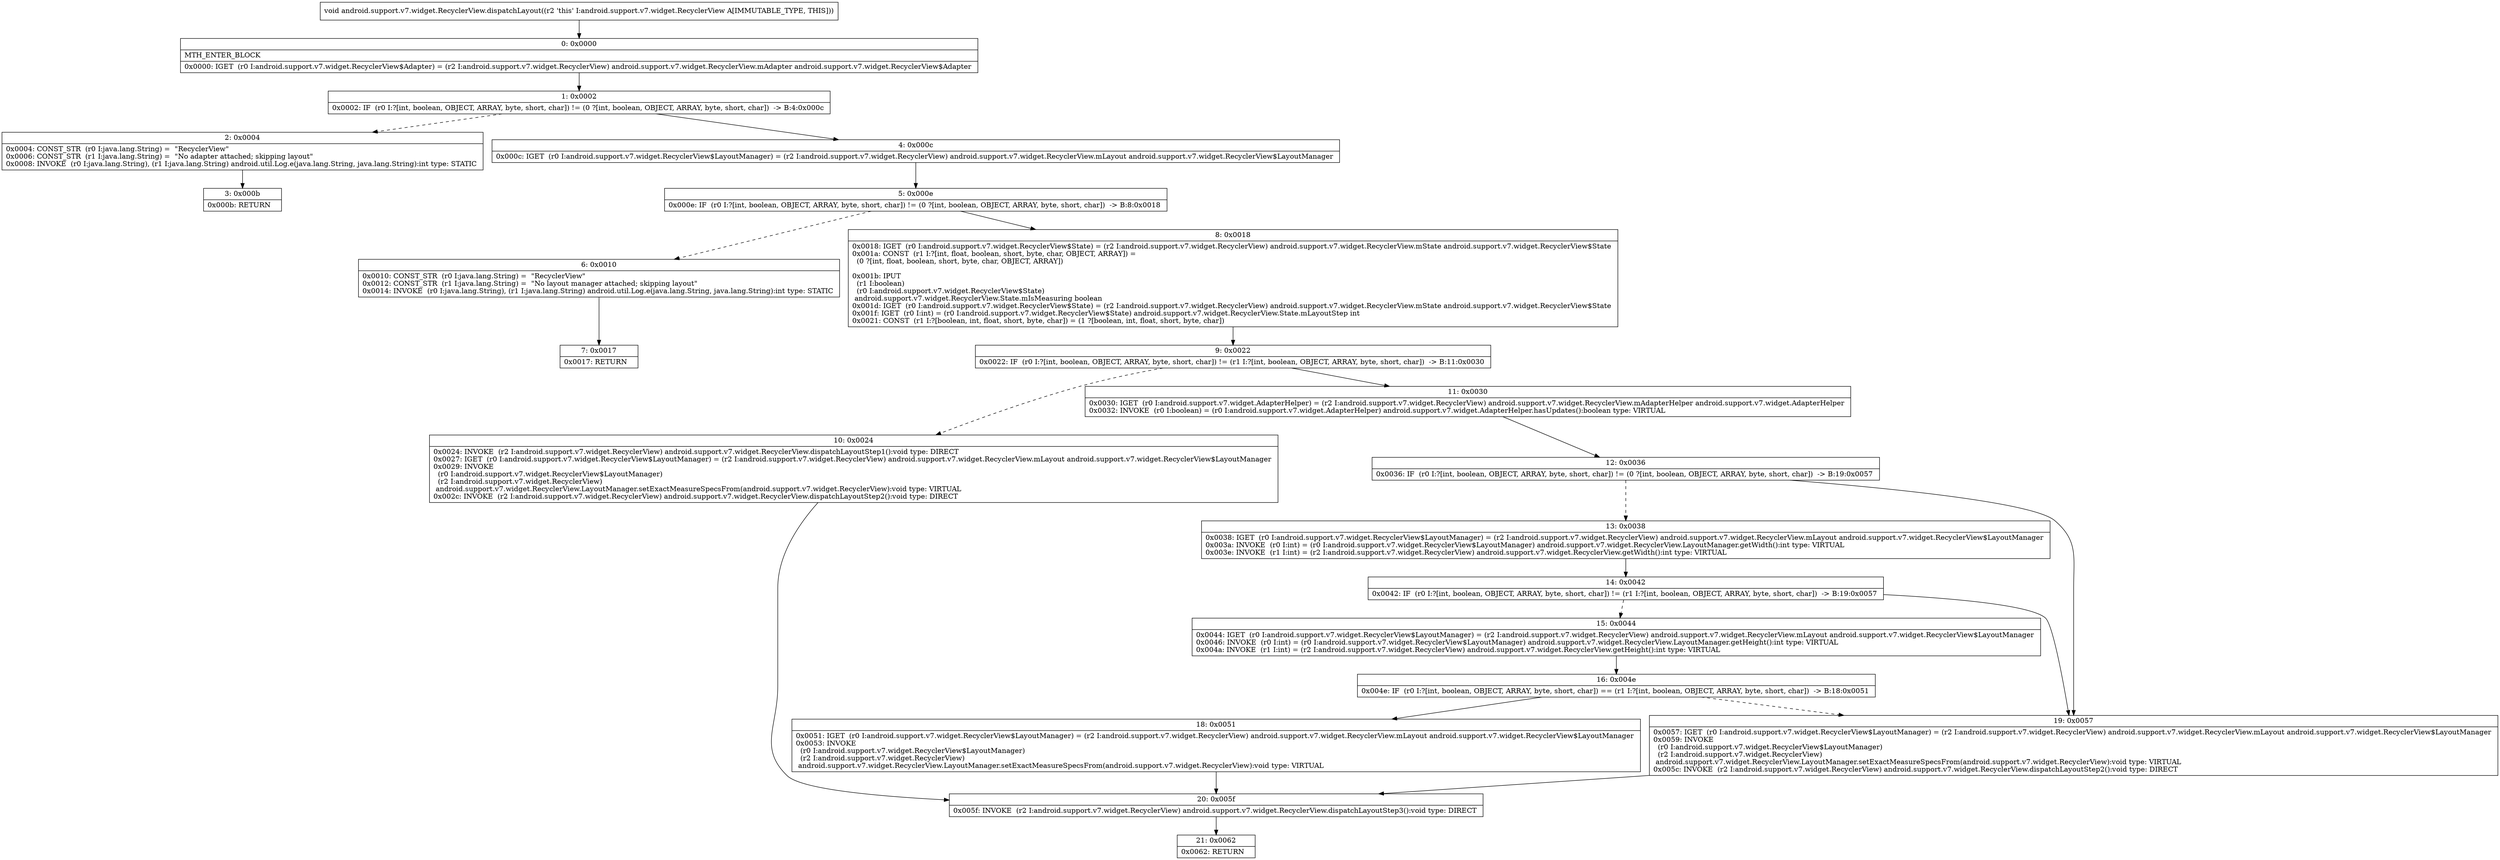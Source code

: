 digraph "CFG forandroid.support.v7.widget.RecyclerView.dispatchLayout()V" {
Node_0 [shape=record,label="{0\:\ 0x0000|MTH_ENTER_BLOCK\l|0x0000: IGET  (r0 I:android.support.v7.widget.RecyclerView$Adapter) = (r2 I:android.support.v7.widget.RecyclerView) android.support.v7.widget.RecyclerView.mAdapter android.support.v7.widget.RecyclerView$Adapter \l}"];
Node_1 [shape=record,label="{1\:\ 0x0002|0x0002: IF  (r0 I:?[int, boolean, OBJECT, ARRAY, byte, short, char]) != (0 ?[int, boolean, OBJECT, ARRAY, byte, short, char])  \-\> B:4:0x000c \l}"];
Node_2 [shape=record,label="{2\:\ 0x0004|0x0004: CONST_STR  (r0 I:java.lang.String) =  \"RecyclerView\" \l0x0006: CONST_STR  (r1 I:java.lang.String) =  \"No adapter attached; skipping layout\" \l0x0008: INVOKE  (r0 I:java.lang.String), (r1 I:java.lang.String) android.util.Log.e(java.lang.String, java.lang.String):int type: STATIC \l}"];
Node_3 [shape=record,label="{3\:\ 0x000b|0x000b: RETURN   \l}"];
Node_4 [shape=record,label="{4\:\ 0x000c|0x000c: IGET  (r0 I:android.support.v7.widget.RecyclerView$LayoutManager) = (r2 I:android.support.v7.widget.RecyclerView) android.support.v7.widget.RecyclerView.mLayout android.support.v7.widget.RecyclerView$LayoutManager \l}"];
Node_5 [shape=record,label="{5\:\ 0x000e|0x000e: IF  (r0 I:?[int, boolean, OBJECT, ARRAY, byte, short, char]) != (0 ?[int, boolean, OBJECT, ARRAY, byte, short, char])  \-\> B:8:0x0018 \l}"];
Node_6 [shape=record,label="{6\:\ 0x0010|0x0010: CONST_STR  (r0 I:java.lang.String) =  \"RecyclerView\" \l0x0012: CONST_STR  (r1 I:java.lang.String) =  \"No layout manager attached; skipping layout\" \l0x0014: INVOKE  (r0 I:java.lang.String), (r1 I:java.lang.String) android.util.Log.e(java.lang.String, java.lang.String):int type: STATIC \l}"];
Node_7 [shape=record,label="{7\:\ 0x0017|0x0017: RETURN   \l}"];
Node_8 [shape=record,label="{8\:\ 0x0018|0x0018: IGET  (r0 I:android.support.v7.widget.RecyclerView$State) = (r2 I:android.support.v7.widget.RecyclerView) android.support.v7.widget.RecyclerView.mState android.support.v7.widget.RecyclerView$State \l0x001a: CONST  (r1 I:?[int, float, boolean, short, byte, char, OBJECT, ARRAY]) = \l  (0 ?[int, float, boolean, short, byte, char, OBJECT, ARRAY])\l \l0x001b: IPUT  \l  (r1 I:boolean)\l  (r0 I:android.support.v7.widget.RecyclerView$State)\l android.support.v7.widget.RecyclerView.State.mIsMeasuring boolean \l0x001d: IGET  (r0 I:android.support.v7.widget.RecyclerView$State) = (r2 I:android.support.v7.widget.RecyclerView) android.support.v7.widget.RecyclerView.mState android.support.v7.widget.RecyclerView$State \l0x001f: IGET  (r0 I:int) = (r0 I:android.support.v7.widget.RecyclerView$State) android.support.v7.widget.RecyclerView.State.mLayoutStep int \l0x0021: CONST  (r1 I:?[boolean, int, float, short, byte, char]) = (1 ?[boolean, int, float, short, byte, char]) \l}"];
Node_9 [shape=record,label="{9\:\ 0x0022|0x0022: IF  (r0 I:?[int, boolean, OBJECT, ARRAY, byte, short, char]) != (r1 I:?[int, boolean, OBJECT, ARRAY, byte, short, char])  \-\> B:11:0x0030 \l}"];
Node_10 [shape=record,label="{10\:\ 0x0024|0x0024: INVOKE  (r2 I:android.support.v7.widget.RecyclerView) android.support.v7.widget.RecyclerView.dispatchLayoutStep1():void type: DIRECT \l0x0027: IGET  (r0 I:android.support.v7.widget.RecyclerView$LayoutManager) = (r2 I:android.support.v7.widget.RecyclerView) android.support.v7.widget.RecyclerView.mLayout android.support.v7.widget.RecyclerView$LayoutManager \l0x0029: INVOKE  \l  (r0 I:android.support.v7.widget.RecyclerView$LayoutManager)\l  (r2 I:android.support.v7.widget.RecyclerView)\l android.support.v7.widget.RecyclerView.LayoutManager.setExactMeasureSpecsFrom(android.support.v7.widget.RecyclerView):void type: VIRTUAL \l0x002c: INVOKE  (r2 I:android.support.v7.widget.RecyclerView) android.support.v7.widget.RecyclerView.dispatchLayoutStep2():void type: DIRECT \l}"];
Node_11 [shape=record,label="{11\:\ 0x0030|0x0030: IGET  (r0 I:android.support.v7.widget.AdapterHelper) = (r2 I:android.support.v7.widget.RecyclerView) android.support.v7.widget.RecyclerView.mAdapterHelper android.support.v7.widget.AdapterHelper \l0x0032: INVOKE  (r0 I:boolean) = (r0 I:android.support.v7.widget.AdapterHelper) android.support.v7.widget.AdapterHelper.hasUpdates():boolean type: VIRTUAL \l}"];
Node_12 [shape=record,label="{12\:\ 0x0036|0x0036: IF  (r0 I:?[int, boolean, OBJECT, ARRAY, byte, short, char]) != (0 ?[int, boolean, OBJECT, ARRAY, byte, short, char])  \-\> B:19:0x0057 \l}"];
Node_13 [shape=record,label="{13\:\ 0x0038|0x0038: IGET  (r0 I:android.support.v7.widget.RecyclerView$LayoutManager) = (r2 I:android.support.v7.widget.RecyclerView) android.support.v7.widget.RecyclerView.mLayout android.support.v7.widget.RecyclerView$LayoutManager \l0x003a: INVOKE  (r0 I:int) = (r0 I:android.support.v7.widget.RecyclerView$LayoutManager) android.support.v7.widget.RecyclerView.LayoutManager.getWidth():int type: VIRTUAL \l0x003e: INVOKE  (r1 I:int) = (r2 I:android.support.v7.widget.RecyclerView) android.support.v7.widget.RecyclerView.getWidth():int type: VIRTUAL \l}"];
Node_14 [shape=record,label="{14\:\ 0x0042|0x0042: IF  (r0 I:?[int, boolean, OBJECT, ARRAY, byte, short, char]) != (r1 I:?[int, boolean, OBJECT, ARRAY, byte, short, char])  \-\> B:19:0x0057 \l}"];
Node_15 [shape=record,label="{15\:\ 0x0044|0x0044: IGET  (r0 I:android.support.v7.widget.RecyclerView$LayoutManager) = (r2 I:android.support.v7.widget.RecyclerView) android.support.v7.widget.RecyclerView.mLayout android.support.v7.widget.RecyclerView$LayoutManager \l0x0046: INVOKE  (r0 I:int) = (r0 I:android.support.v7.widget.RecyclerView$LayoutManager) android.support.v7.widget.RecyclerView.LayoutManager.getHeight():int type: VIRTUAL \l0x004a: INVOKE  (r1 I:int) = (r2 I:android.support.v7.widget.RecyclerView) android.support.v7.widget.RecyclerView.getHeight():int type: VIRTUAL \l}"];
Node_16 [shape=record,label="{16\:\ 0x004e|0x004e: IF  (r0 I:?[int, boolean, OBJECT, ARRAY, byte, short, char]) == (r1 I:?[int, boolean, OBJECT, ARRAY, byte, short, char])  \-\> B:18:0x0051 \l}"];
Node_18 [shape=record,label="{18\:\ 0x0051|0x0051: IGET  (r0 I:android.support.v7.widget.RecyclerView$LayoutManager) = (r2 I:android.support.v7.widget.RecyclerView) android.support.v7.widget.RecyclerView.mLayout android.support.v7.widget.RecyclerView$LayoutManager \l0x0053: INVOKE  \l  (r0 I:android.support.v7.widget.RecyclerView$LayoutManager)\l  (r2 I:android.support.v7.widget.RecyclerView)\l android.support.v7.widget.RecyclerView.LayoutManager.setExactMeasureSpecsFrom(android.support.v7.widget.RecyclerView):void type: VIRTUAL \l}"];
Node_19 [shape=record,label="{19\:\ 0x0057|0x0057: IGET  (r0 I:android.support.v7.widget.RecyclerView$LayoutManager) = (r2 I:android.support.v7.widget.RecyclerView) android.support.v7.widget.RecyclerView.mLayout android.support.v7.widget.RecyclerView$LayoutManager \l0x0059: INVOKE  \l  (r0 I:android.support.v7.widget.RecyclerView$LayoutManager)\l  (r2 I:android.support.v7.widget.RecyclerView)\l android.support.v7.widget.RecyclerView.LayoutManager.setExactMeasureSpecsFrom(android.support.v7.widget.RecyclerView):void type: VIRTUAL \l0x005c: INVOKE  (r2 I:android.support.v7.widget.RecyclerView) android.support.v7.widget.RecyclerView.dispatchLayoutStep2():void type: DIRECT \l}"];
Node_20 [shape=record,label="{20\:\ 0x005f|0x005f: INVOKE  (r2 I:android.support.v7.widget.RecyclerView) android.support.v7.widget.RecyclerView.dispatchLayoutStep3():void type: DIRECT \l}"];
Node_21 [shape=record,label="{21\:\ 0x0062|0x0062: RETURN   \l}"];
MethodNode[shape=record,label="{void android.support.v7.widget.RecyclerView.dispatchLayout((r2 'this' I:android.support.v7.widget.RecyclerView A[IMMUTABLE_TYPE, THIS])) }"];
MethodNode -> Node_0;
Node_0 -> Node_1;
Node_1 -> Node_2[style=dashed];
Node_1 -> Node_4;
Node_2 -> Node_3;
Node_4 -> Node_5;
Node_5 -> Node_6[style=dashed];
Node_5 -> Node_8;
Node_6 -> Node_7;
Node_8 -> Node_9;
Node_9 -> Node_10[style=dashed];
Node_9 -> Node_11;
Node_10 -> Node_20;
Node_11 -> Node_12;
Node_12 -> Node_13[style=dashed];
Node_12 -> Node_19;
Node_13 -> Node_14;
Node_14 -> Node_15[style=dashed];
Node_14 -> Node_19;
Node_15 -> Node_16;
Node_16 -> Node_18;
Node_16 -> Node_19[style=dashed];
Node_18 -> Node_20;
Node_19 -> Node_20;
Node_20 -> Node_21;
}

